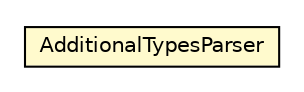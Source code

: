 #!/usr/local/bin/dot
#
# Class diagram 
# Generated by UMLGraph version R5_6-24-gf6e263 (http://www.umlgraph.org/)
#

digraph G {
	edge [fontname="Helvetica",fontsize=10,labelfontname="Helvetica",labelfontsize=10];
	node [fontname="Helvetica",fontsize=10,shape=plaintext];
	nodesep=0.25;
	ranksep=0.5;
	// org.universAAL.ri.wsdlToolkit.axis2Parser.AdditionalTypesParser
	c2026801 [label=<<table title="org.universAAL.ri.wsdlToolkit.axis2Parser.AdditionalTypesParser" border="0" cellborder="1" cellspacing="0" cellpadding="2" port="p" bgcolor="lemonChiffon" href="./AdditionalTypesParser.html">
		<tr><td><table border="0" cellspacing="0" cellpadding="1">
<tr><td align="center" balign="center"> AdditionalTypesParser </td></tr>
		</table></td></tr>
		</table>>, URL="./AdditionalTypesParser.html", fontname="Helvetica", fontcolor="black", fontsize=10.0];
}

